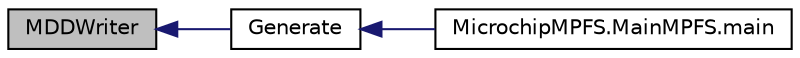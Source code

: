 digraph "MDDWriter"
{
  edge [fontname="Helvetica",fontsize="10",labelfontname="Helvetica",labelfontsize="10"];
  node [fontname="Helvetica",fontsize="10",shape=record];
  rankdir="LR";
  Node1 [label="MDDWriter",height=0.2,width=0.4,color="black", fillcolor="grey75", style="filled", fontcolor="black"];
  Node1 -> Node2 [dir="back",color="midnightblue",fontsize="10",style="solid",fontname="Helvetica"];
  Node2 [label="Generate",height=0.2,width=0.4,color="black", fillcolor="white", style="filled",URL="$class_microchip_m_p_f_s_1_1_m_p_f_s2_lib.html#a6b39322ad9ef8e38f54da7ac97a4d0aa",tooltip="Generates an image in the specified format "];
  Node2 -> Node3 [dir="back",color="midnightblue",fontsize="10",style="solid",fontname="Helvetica"];
  Node3 [label="MicrochipMPFS.MainMPFS.main",height=0.2,width=0.4,color="black", fillcolor="white", style="filled",URL="$class_microchip_m_p_f_s_1_1_main_m_p_f_s.html#a75988cf84fc6ee7a2ebff36e363021aa"];
}
